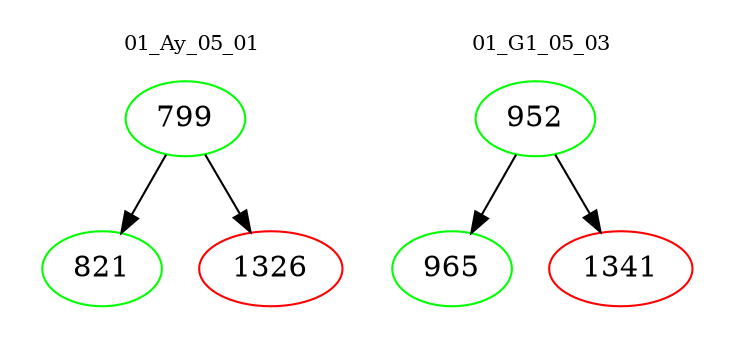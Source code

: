 digraph{
subgraph cluster_0 {
color = white
label = "01_Ay_05_01";
fontsize=10;
T0_799 [label="799", color="green"]
T0_799 -> T0_821 [color="black"]
T0_821 [label="821", color="green"]
T0_799 -> T0_1326 [color="black"]
T0_1326 [label="1326", color="red"]
}
subgraph cluster_1 {
color = white
label = "01_G1_05_03";
fontsize=10;
T1_952 [label="952", color="green"]
T1_952 -> T1_965 [color="black"]
T1_965 [label="965", color="green"]
T1_952 -> T1_1341 [color="black"]
T1_1341 [label="1341", color="red"]
}
}
